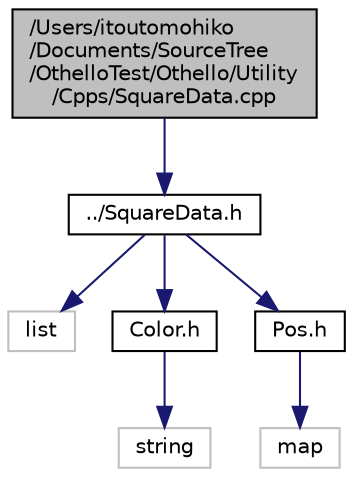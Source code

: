 digraph "/Users/itoutomohiko/Documents/SourceTree/OthelloTest/Othello/Utility/Cpps/SquareData.cpp"
{
  edge [fontname="Helvetica",fontsize="10",labelfontname="Helvetica",labelfontsize="10"];
  node [fontname="Helvetica",fontsize="10",shape=record];
  Node1 [label="/Users/itoutomohiko\l/Documents/SourceTree\l/OthelloTest/Othello/Utility\l/Cpps/SquareData.cpp",height=0.2,width=0.4,color="black", fillcolor="grey75", style="filled", fontcolor="black"];
  Node1 -> Node2 [color="midnightblue",fontsize="10",style="solid",fontname="Helvetica"];
  Node2 [label="../SquareData.h",height=0.2,width=0.4,color="black", fillcolor="white", style="filled",URL="$df/d42/_square_data_8h.html"];
  Node2 -> Node3 [color="midnightblue",fontsize="10",style="solid",fontname="Helvetica"];
  Node3 [label="list",height=0.2,width=0.4,color="grey75", fillcolor="white", style="filled"];
  Node2 -> Node4 [color="midnightblue",fontsize="10",style="solid",fontname="Helvetica"];
  Node4 [label="Color.h",height=0.2,width=0.4,color="black", fillcolor="white", style="filled",URL="$d9/df8/_color_8h.html"];
  Node4 -> Node5 [color="midnightblue",fontsize="10",style="solid",fontname="Helvetica"];
  Node5 [label="string",height=0.2,width=0.4,color="grey75", fillcolor="white", style="filled"];
  Node2 -> Node6 [color="midnightblue",fontsize="10",style="solid",fontname="Helvetica"];
  Node6 [label="Pos.h",height=0.2,width=0.4,color="black", fillcolor="white", style="filled",URL="$d4/d46/_pos_8h.html"];
  Node6 -> Node7 [color="midnightblue",fontsize="10",style="solid",fontname="Helvetica"];
  Node7 [label="map",height=0.2,width=0.4,color="grey75", fillcolor="white", style="filled"];
}

